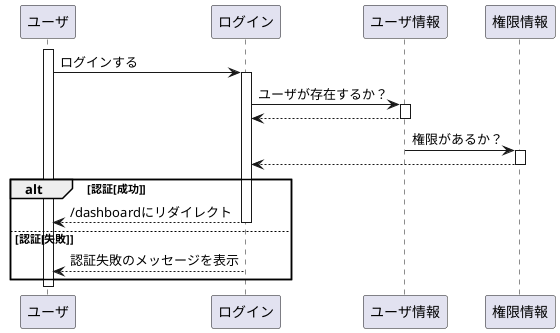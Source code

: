 @startuml

activate ユーザ
  ユーザ -> ログイン : ログインする
  activate ログイン
    ログイン -> ユーザ情報 : ユーザが存在するか？
    activate ユーザ情報
      ユーザ情報 --> ログイン
    deactivate ユーザ情報
    ユーザ情報 -> 権限情報 : 権限があるか？
    activate 権限情報
      権限情報 --> ログイン
    deactivate 権限情報
    alt 認証[成功]
      ログイン --> ユーザ : /dashboardにリダイレクト
      deactivate ログイン
    else 認証[失敗]
      ログイン --> ユーザ : 認証失敗のメッセージを表示
    end
  deactivate ログイン
deactivate ユーザ

@enduml
